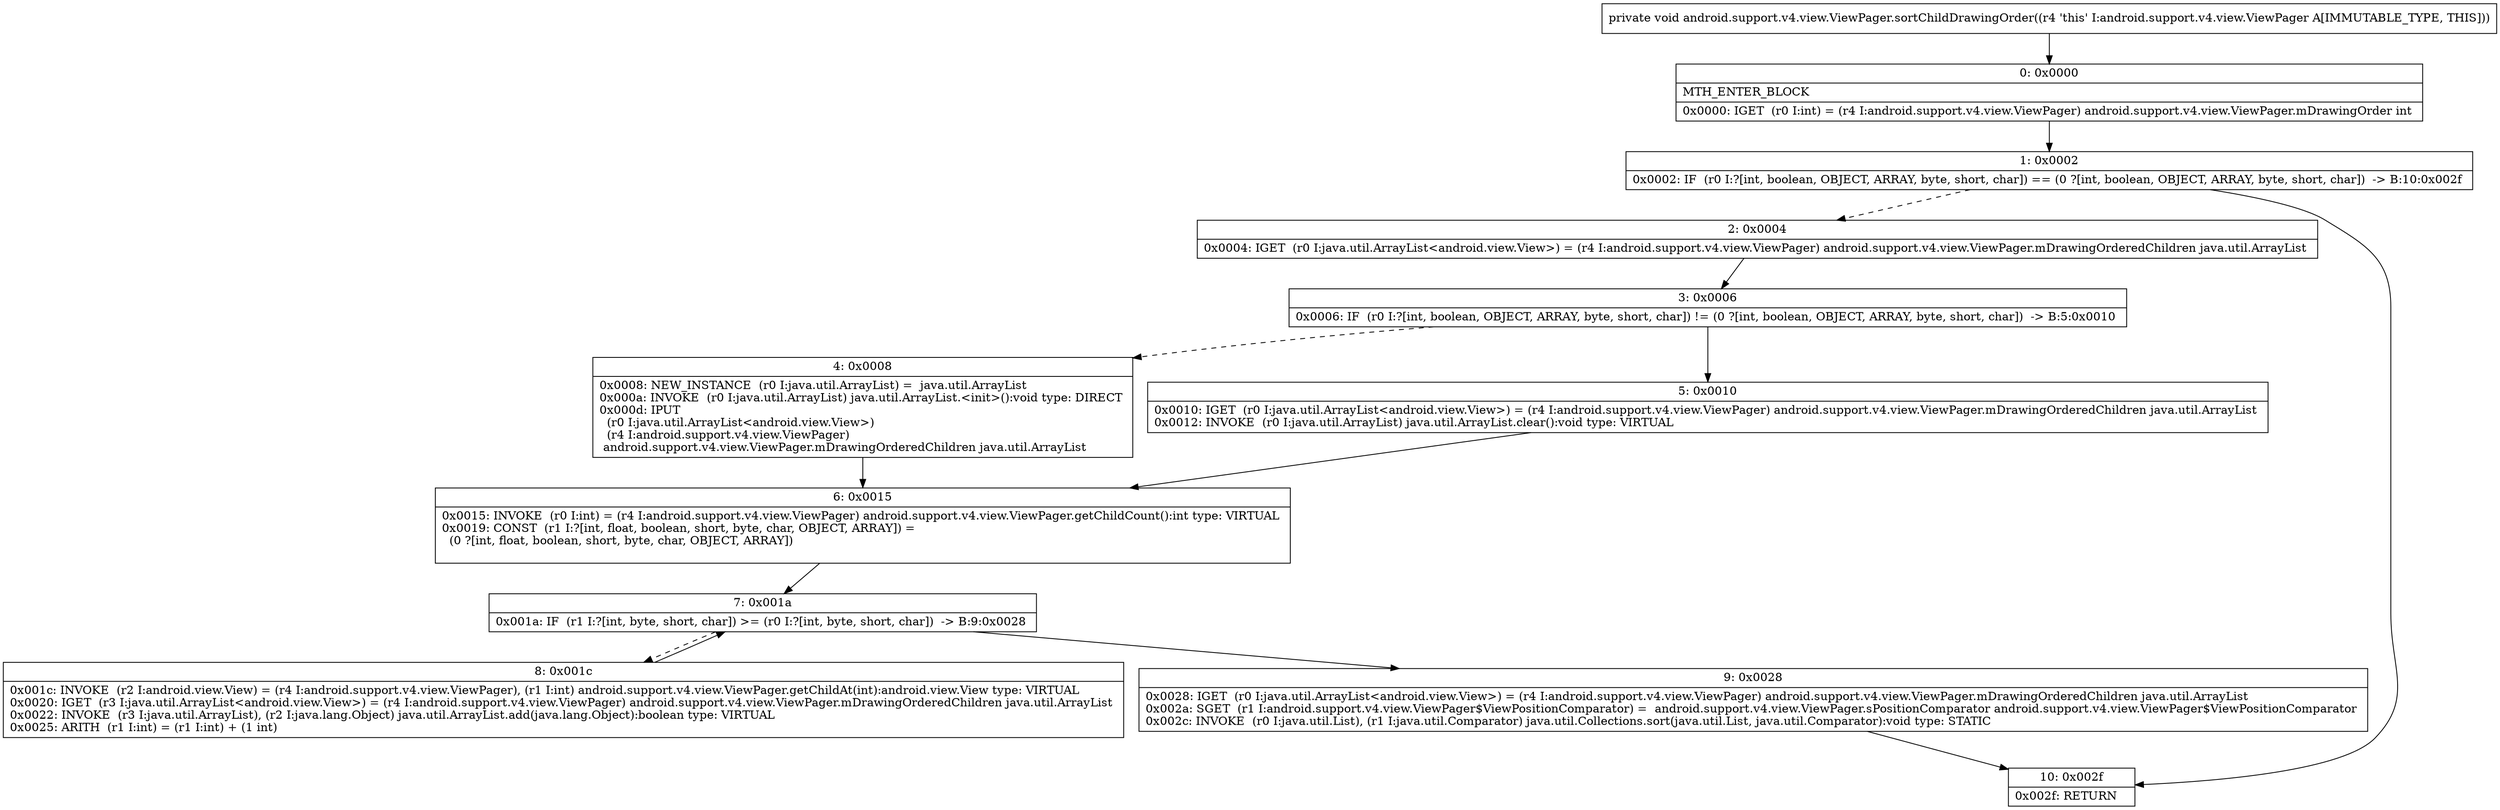 digraph "CFG forandroid.support.v4.view.ViewPager.sortChildDrawingOrder()V" {
Node_0 [shape=record,label="{0\:\ 0x0000|MTH_ENTER_BLOCK\l|0x0000: IGET  (r0 I:int) = (r4 I:android.support.v4.view.ViewPager) android.support.v4.view.ViewPager.mDrawingOrder int \l}"];
Node_1 [shape=record,label="{1\:\ 0x0002|0x0002: IF  (r0 I:?[int, boolean, OBJECT, ARRAY, byte, short, char]) == (0 ?[int, boolean, OBJECT, ARRAY, byte, short, char])  \-\> B:10:0x002f \l}"];
Node_2 [shape=record,label="{2\:\ 0x0004|0x0004: IGET  (r0 I:java.util.ArrayList\<android.view.View\>) = (r4 I:android.support.v4.view.ViewPager) android.support.v4.view.ViewPager.mDrawingOrderedChildren java.util.ArrayList \l}"];
Node_3 [shape=record,label="{3\:\ 0x0006|0x0006: IF  (r0 I:?[int, boolean, OBJECT, ARRAY, byte, short, char]) != (0 ?[int, boolean, OBJECT, ARRAY, byte, short, char])  \-\> B:5:0x0010 \l}"];
Node_4 [shape=record,label="{4\:\ 0x0008|0x0008: NEW_INSTANCE  (r0 I:java.util.ArrayList) =  java.util.ArrayList \l0x000a: INVOKE  (r0 I:java.util.ArrayList) java.util.ArrayList.\<init\>():void type: DIRECT \l0x000d: IPUT  \l  (r0 I:java.util.ArrayList\<android.view.View\>)\l  (r4 I:android.support.v4.view.ViewPager)\l android.support.v4.view.ViewPager.mDrawingOrderedChildren java.util.ArrayList \l}"];
Node_5 [shape=record,label="{5\:\ 0x0010|0x0010: IGET  (r0 I:java.util.ArrayList\<android.view.View\>) = (r4 I:android.support.v4.view.ViewPager) android.support.v4.view.ViewPager.mDrawingOrderedChildren java.util.ArrayList \l0x0012: INVOKE  (r0 I:java.util.ArrayList) java.util.ArrayList.clear():void type: VIRTUAL \l}"];
Node_6 [shape=record,label="{6\:\ 0x0015|0x0015: INVOKE  (r0 I:int) = (r4 I:android.support.v4.view.ViewPager) android.support.v4.view.ViewPager.getChildCount():int type: VIRTUAL \l0x0019: CONST  (r1 I:?[int, float, boolean, short, byte, char, OBJECT, ARRAY]) = \l  (0 ?[int, float, boolean, short, byte, char, OBJECT, ARRAY])\l \l}"];
Node_7 [shape=record,label="{7\:\ 0x001a|0x001a: IF  (r1 I:?[int, byte, short, char]) \>= (r0 I:?[int, byte, short, char])  \-\> B:9:0x0028 \l}"];
Node_8 [shape=record,label="{8\:\ 0x001c|0x001c: INVOKE  (r2 I:android.view.View) = (r4 I:android.support.v4.view.ViewPager), (r1 I:int) android.support.v4.view.ViewPager.getChildAt(int):android.view.View type: VIRTUAL \l0x0020: IGET  (r3 I:java.util.ArrayList\<android.view.View\>) = (r4 I:android.support.v4.view.ViewPager) android.support.v4.view.ViewPager.mDrawingOrderedChildren java.util.ArrayList \l0x0022: INVOKE  (r3 I:java.util.ArrayList), (r2 I:java.lang.Object) java.util.ArrayList.add(java.lang.Object):boolean type: VIRTUAL \l0x0025: ARITH  (r1 I:int) = (r1 I:int) + (1 int) \l}"];
Node_9 [shape=record,label="{9\:\ 0x0028|0x0028: IGET  (r0 I:java.util.ArrayList\<android.view.View\>) = (r4 I:android.support.v4.view.ViewPager) android.support.v4.view.ViewPager.mDrawingOrderedChildren java.util.ArrayList \l0x002a: SGET  (r1 I:android.support.v4.view.ViewPager$ViewPositionComparator) =  android.support.v4.view.ViewPager.sPositionComparator android.support.v4.view.ViewPager$ViewPositionComparator \l0x002c: INVOKE  (r0 I:java.util.List), (r1 I:java.util.Comparator) java.util.Collections.sort(java.util.List, java.util.Comparator):void type: STATIC \l}"];
Node_10 [shape=record,label="{10\:\ 0x002f|0x002f: RETURN   \l}"];
MethodNode[shape=record,label="{private void android.support.v4.view.ViewPager.sortChildDrawingOrder((r4 'this' I:android.support.v4.view.ViewPager A[IMMUTABLE_TYPE, THIS])) }"];
MethodNode -> Node_0;
Node_0 -> Node_1;
Node_1 -> Node_2[style=dashed];
Node_1 -> Node_10;
Node_2 -> Node_3;
Node_3 -> Node_4[style=dashed];
Node_3 -> Node_5;
Node_4 -> Node_6;
Node_5 -> Node_6;
Node_6 -> Node_7;
Node_7 -> Node_8[style=dashed];
Node_7 -> Node_9;
Node_8 -> Node_7;
Node_9 -> Node_10;
}

